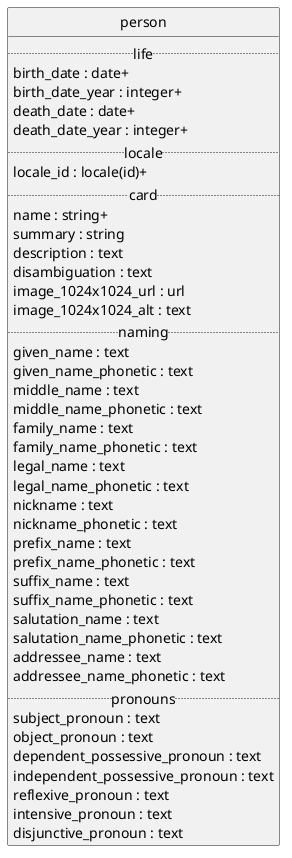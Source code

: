 parse-api-yml-to-outputs


###########################################
#
#  RenderPlantUML person
#
###########################################

@startuml uml
skinparam monochrome true
skinparam linetype ortho
hide circle

entity person {
  .. life ..
  birth_date : date+
  birth_date_year : integer+
  death_date : date+
  death_date_year : integer+
  .. locale ..
  locale_id : locale(id)+
  .. card ..
  name : string+
  summary : string
  description : text
  disambiguation : text
  image_1024x1024_url : url
  image_1024x1024_alt : text
  .. naming ..
  given_name : text
  given_name_phonetic : text
  middle_name : text
  middle_name_phonetic : text
  family_name : text
  family_name_phonetic : text
  legal_name : text
  legal_name_phonetic : text
  nickname : text
  nickname_phonetic : text
  prefix_name : text
  prefix_name_phonetic : text
  suffix_name : text
  suffix_name_phonetic : text
  salutation_name : text
  salutation_name_phonetic : text
  addressee_name : text
  addressee_name_phonetic : text
  .. pronouns ..
  subject_pronoun : text
  object_pronoun : text
  dependent_possessive_pronoun : text
  independent_possessive_pronoun : text
  reflexive_pronoun : text
  intensive_pronoun : text
  disjunctive_pronoun : text
}

@enduml

